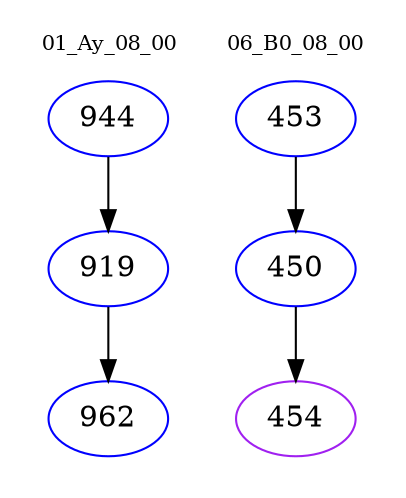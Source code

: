 digraph{
subgraph cluster_0 {
color = white
label = "01_Ay_08_00";
fontsize=10;
T0_944 [label="944", color="blue"]
T0_944 -> T0_919 [color="black"]
T0_919 [label="919", color="blue"]
T0_919 -> T0_962 [color="black"]
T0_962 [label="962", color="blue"]
}
subgraph cluster_1 {
color = white
label = "06_B0_08_00";
fontsize=10;
T1_453 [label="453", color="blue"]
T1_453 -> T1_450 [color="black"]
T1_450 [label="450", color="blue"]
T1_450 -> T1_454 [color="black"]
T1_454 [label="454", color="purple"]
}
}
